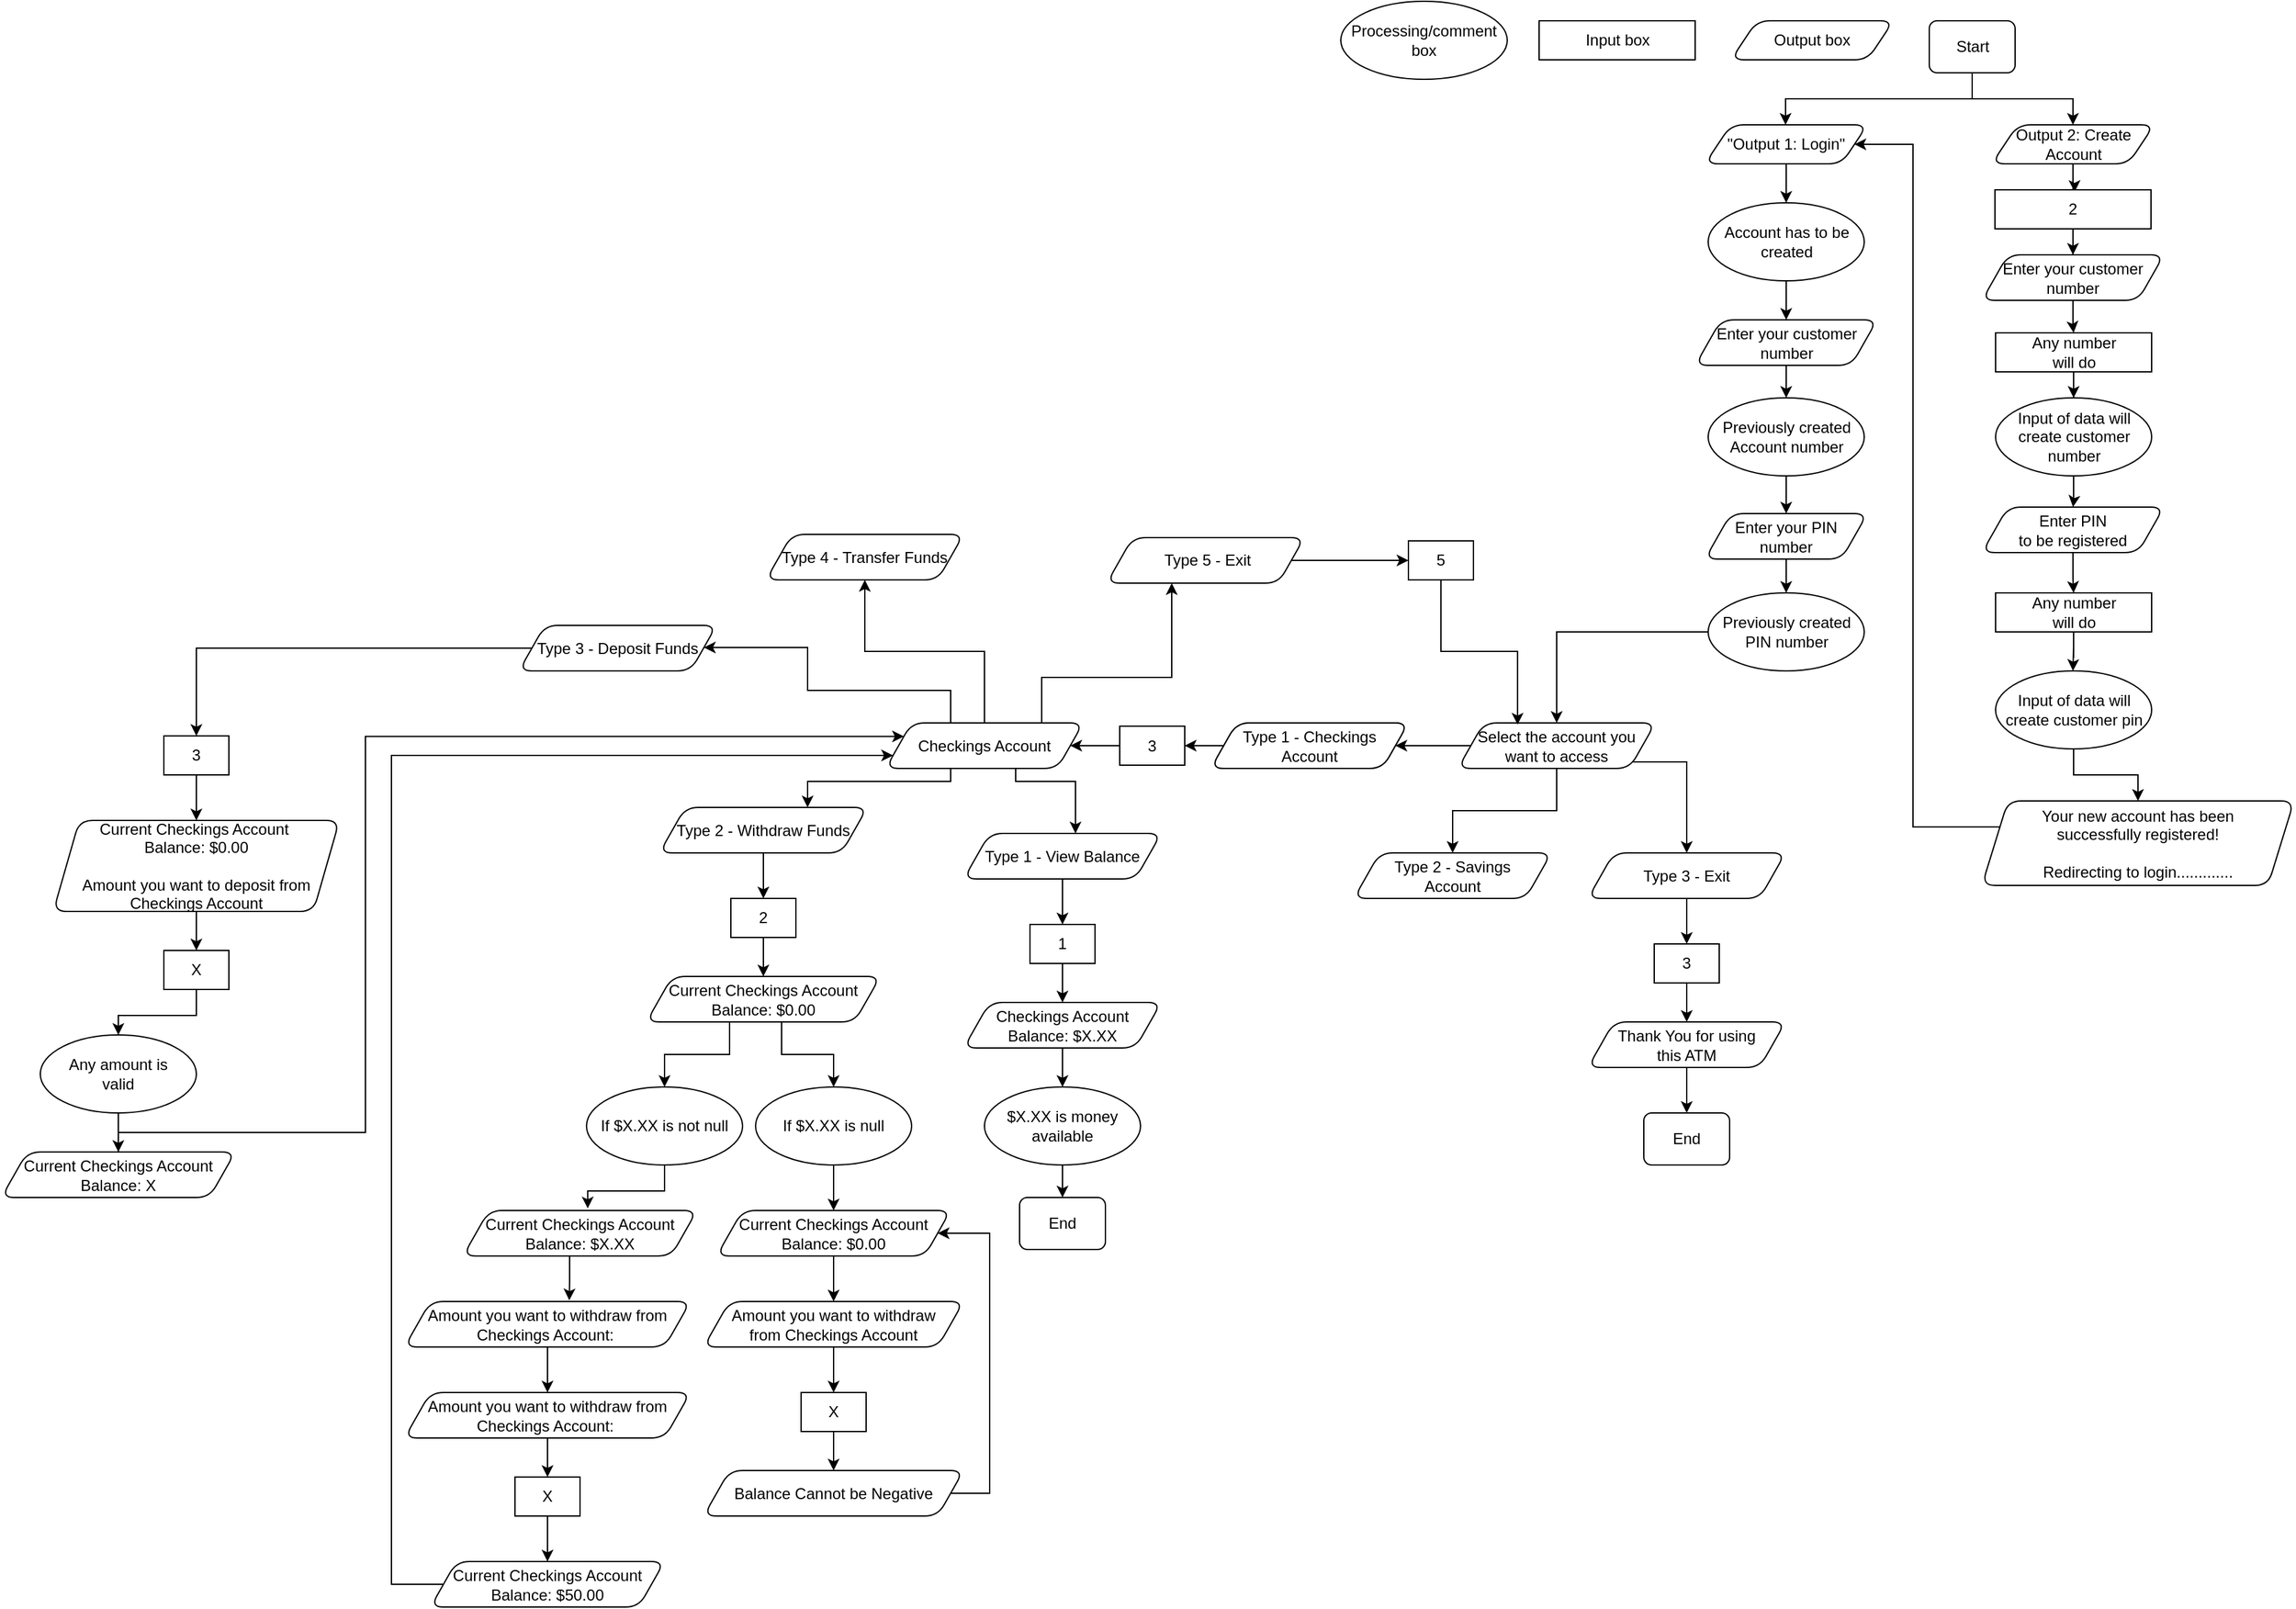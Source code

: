 <mxfile version="20.1.1" type="github">
  <diagram id="PVZnReJb8n95HXbe6FDD" name="Page-1">
    <mxGraphModel dx="1597" dy="855" grid="1" gridSize="10" guides="1" tooltips="1" connect="1" arrows="1" fold="1" page="1" pageScale="1" pageWidth="4681" pageHeight="3300" math="0" shadow="0">
      <root>
        <mxCell id="0" />
        <mxCell id="1" parent="0" />
        <mxCell id="Zx9jNWDYJmhsIeQJABpq-4" value="" style="edgeStyle=orthogonalEdgeStyle;rounded=0;orthogonalLoop=1;jettySize=auto;html=1;" edge="1" parent="1" source="Zx9jNWDYJmhsIeQJABpq-1" target="Zx9jNWDYJmhsIeQJABpq-2">
          <mxGeometry relative="1" as="geometry">
            <Array as="points">
              <mxPoint x="2446" y="155" />
              <mxPoint x="2302" y="155" />
            </Array>
          </mxGeometry>
        </mxCell>
        <mxCell id="Zx9jNWDYJmhsIeQJABpq-8" style="edgeStyle=orthogonalEdgeStyle;rounded=0;orthogonalLoop=1;jettySize=auto;html=1;entryX=0.5;entryY=0;entryDx=0;entryDy=0;" edge="1" parent="1" source="Zx9jNWDYJmhsIeQJABpq-1" target="Zx9jNWDYJmhsIeQJABpq-5">
          <mxGeometry relative="1" as="geometry" />
        </mxCell>
        <mxCell id="Zx9jNWDYJmhsIeQJABpq-1" value="Start" style="rounded=1;whiteSpace=wrap;html=1;" vertex="1" parent="1">
          <mxGeometry x="2412.5" y="95" width="66" height="40" as="geometry" />
        </mxCell>
        <mxCell id="Zx9jNWDYJmhsIeQJABpq-40" style="edgeStyle=orthogonalEdgeStyle;rounded=0;orthogonalLoop=1;jettySize=auto;html=1;" edge="1" parent="1" source="Zx9jNWDYJmhsIeQJABpq-2" target="Zx9jNWDYJmhsIeQJABpq-39">
          <mxGeometry relative="1" as="geometry" />
        </mxCell>
        <mxCell id="Zx9jNWDYJmhsIeQJABpq-2" value="&quot;Output 1: Login&quot;" style="shape=parallelogram;perimeter=parallelogramPerimeter;whiteSpace=wrap;html=1;fixedSize=1;rounded=1;" vertex="1" parent="1">
          <mxGeometry x="2240" y="175" width="125" height="30" as="geometry" />
        </mxCell>
        <mxCell id="Zx9jNWDYJmhsIeQJABpq-35" style="edgeStyle=orthogonalEdgeStyle;rounded=0;orthogonalLoop=1;jettySize=auto;html=1;entryX=0.511;entryY=0.054;entryDx=0;entryDy=0;entryPerimeter=0;" edge="1" parent="1" source="Zx9jNWDYJmhsIeQJABpq-5" target="Zx9jNWDYJmhsIeQJABpq-9">
          <mxGeometry relative="1" as="geometry" />
        </mxCell>
        <mxCell id="Zx9jNWDYJmhsIeQJABpq-5" value="Output 2: Create Account" style="shape=parallelogram;perimeter=parallelogramPerimeter;whiteSpace=wrap;html=1;fixedSize=1;rounded=1;" vertex="1" parent="1">
          <mxGeometry x="2460.5" y="175" width="125" height="30" as="geometry" />
        </mxCell>
        <mxCell id="Zx9jNWDYJmhsIeQJABpq-14" value="" style="edgeStyle=orthogonalEdgeStyle;rounded=0;orthogonalLoop=1;jettySize=auto;html=1;" edge="1" parent="1" source="Zx9jNWDYJmhsIeQJABpq-9" target="Zx9jNWDYJmhsIeQJABpq-13">
          <mxGeometry relative="1" as="geometry" />
        </mxCell>
        <mxCell id="Zx9jNWDYJmhsIeQJABpq-9" value="2" style="shape=rectangle;perimeter=retanglePerimeter;whiteSpace=wrap;html=1;fixedSize=1;sketch=0;rounded=0;shadow=0;direction=east;" vertex="1" parent="1">
          <mxGeometry x="2463" y="225" width="120" height="30" as="geometry" />
        </mxCell>
        <mxCell id="Zx9jNWDYJmhsIeQJABpq-16" value="" style="edgeStyle=orthogonalEdgeStyle;rounded=0;orthogonalLoop=1;jettySize=auto;html=1;" edge="1" parent="1" source="Zx9jNWDYJmhsIeQJABpq-13" target="Zx9jNWDYJmhsIeQJABpq-15">
          <mxGeometry relative="1" as="geometry" />
        </mxCell>
        <mxCell id="Zx9jNWDYJmhsIeQJABpq-13" value="Enter your customer number" style="shape=parallelogram;perimeter=parallelogramPerimeter;whiteSpace=wrap;html=1;fixedSize=1;rounded=1;" vertex="1" parent="1">
          <mxGeometry x="2453" y="275" width="140" height="35" as="geometry" />
        </mxCell>
        <mxCell id="Zx9jNWDYJmhsIeQJABpq-23" value="" style="edgeStyle=orthogonalEdgeStyle;rounded=0;orthogonalLoop=1;jettySize=auto;html=1;" edge="1" parent="1" source="Zx9jNWDYJmhsIeQJABpq-15" target="Zx9jNWDYJmhsIeQJABpq-22">
          <mxGeometry relative="1" as="geometry" />
        </mxCell>
        <mxCell id="Zx9jNWDYJmhsIeQJABpq-15" value="Any number &lt;br&gt;will do" style="shape=rectangle;perimeter=rectanglePerimeter;whiteSpace=wrap;html=1;fixedSize=1;" vertex="1" parent="1">
          <mxGeometry x="2463.5" y="335" width="120" height="30" as="geometry" />
        </mxCell>
        <mxCell id="Zx9jNWDYJmhsIeQJABpq-26" style="edgeStyle=orthogonalEdgeStyle;rounded=0;orthogonalLoop=1;jettySize=auto;html=1;entryX=0.5;entryY=0;entryDx=0;entryDy=0;" edge="1" parent="1" source="Zx9jNWDYJmhsIeQJABpq-22" target="Zx9jNWDYJmhsIeQJABpq-25">
          <mxGeometry relative="1" as="geometry" />
        </mxCell>
        <mxCell id="Zx9jNWDYJmhsIeQJABpq-22" value="Input of data will create customer number" style="ellipse;whiteSpace=wrap;html=1;" vertex="1" parent="1">
          <mxGeometry x="2463.5" y="385" width="120" height="60" as="geometry" />
        </mxCell>
        <mxCell id="Zx9jNWDYJmhsIeQJABpq-30" style="edgeStyle=orthogonalEdgeStyle;rounded=0;orthogonalLoop=1;jettySize=auto;html=1;entryX=0.5;entryY=0;entryDx=0;entryDy=0;" edge="1" parent="1" source="Zx9jNWDYJmhsIeQJABpq-25" target="Zx9jNWDYJmhsIeQJABpq-29">
          <mxGeometry relative="1" as="geometry" />
        </mxCell>
        <mxCell id="Zx9jNWDYJmhsIeQJABpq-25" value="Enter PIN &lt;br&gt;to be registered" style="shape=parallelogram;perimeter=parallelogramPerimeter;whiteSpace=wrap;html=1;fixedSize=1;rounded=1;" vertex="1" parent="1">
          <mxGeometry x="2453" y="469" width="140" height="35" as="geometry" />
        </mxCell>
        <mxCell id="Zx9jNWDYJmhsIeQJABpq-37" value="" style="edgeStyle=orthogonalEdgeStyle;rounded=0;orthogonalLoop=1;jettySize=auto;html=1;" edge="1" parent="1" source="Zx9jNWDYJmhsIeQJABpq-27" target="Zx9jNWDYJmhsIeQJABpq-36">
          <mxGeometry relative="1" as="geometry" />
        </mxCell>
        <mxCell id="Zx9jNWDYJmhsIeQJABpq-27" value="Input of data will create customer pin" style="ellipse;whiteSpace=wrap;html=1;" vertex="1" parent="1">
          <mxGeometry x="2463.5" y="595" width="120" height="60" as="geometry" />
        </mxCell>
        <mxCell id="Zx9jNWDYJmhsIeQJABpq-31" style="edgeStyle=orthogonalEdgeStyle;rounded=0;orthogonalLoop=1;jettySize=auto;html=1;entryX=0.5;entryY=0;entryDx=0;entryDy=0;" edge="1" parent="1" source="Zx9jNWDYJmhsIeQJABpq-29">
          <mxGeometry relative="1" as="geometry">
            <mxPoint x="2523" y="595" as="targetPoint" />
          </mxGeometry>
        </mxCell>
        <mxCell id="Zx9jNWDYJmhsIeQJABpq-29" value="Any number &lt;br&gt;will do" style="shape=rectangle;perimeter=rectanglePerimeter;whiteSpace=wrap;html=1;fixedSize=1;" vertex="1" parent="1">
          <mxGeometry x="2463.5" y="535" width="120" height="30" as="geometry" />
        </mxCell>
        <mxCell id="Zx9jNWDYJmhsIeQJABpq-38" style="edgeStyle=orthogonalEdgeStyle;rounded=0;orthogonalLoop=1;jettySize=auto;html=1;entryX=1;entryY=0.5;entryDx=0;entryDy=0;" edge="1" parent="1" source="Zx9jNWDYJmhsIeQJABpq-36" target="Zx9jNWDYJmhsIeQJABpq-2">
          <mxGeometry relative="1" as="geometry">
            <Array as="points">
              <mxPoint x="2400" y="715" />
              <mxPoint x="2400" y="190" />
            </Array>
          </mxGeometry>
        </mxCell>
        <mxCell id="Zx9jNWDYJmhsIeQJABpq-36" value="Your new account has been &lt;br&gt;successfully registered!&lt;br&gt;&lt;br&gt;Redirecting to login............." style="shape=parallelogram;perimeter=parallelogramPerimeter;whiteSpace=wrap;html=1;fixedSize=1;rounded=1;" vertex="1" parent="1">
          <mxGeometry x="2453" y="695" width="240" height="65" as="geometry" />
        </mxCell>
        <mxCell id="Zx9jNWDYJmhsIeQJABpq-43" style="edgeStyle=orthogonalEdgeStyle;rounded=0;orthogonalLoop=1;jettySize=auto;html=1;entryX=0.5;entryY=0;entryDx=0;entryDy=0;" edge="1" parent="1" source="Zx9jNWDYJmhsIeQJABpq-39" target="Zx9jNWDYJmhsIeQJABpq-44">
          <mxGeometry relative="1" as="geometry">
            <mxPoint x="2302.5" y="325" as="targetPoint" />
          </mxGeometry>
        </mxCell>
        <mxCell id="Zx9jNWDYJmhsIeQJABpq-39" value="Account has to be created" style="ellipse;whiteSpace=wrap;html=1;" vertex="1" parent="1">
          <mxGeometry x="2242.5" y="235" width="120" height="60" as="geometry" />
        </mxCell>
        <mxCell id="Zx9jNWDYJmhsIeQJABpq-51" style="edgeStyle=orthogonalEdgeStyle;rounded=0;orthogonalLoop=1;jettySize=auto;html=1;" edge="1" parent="1" source="Zx9jNWDYJmhsIeQJABpq-44" target="Zx9jNWDYJmhsIeQJABpq-50">
          <mxGeometry relative="1" as="geometry" />
        </mxCell>
        <mxCell id="Zx9jNWDYJmhsIeQJABpq-44" value="Enter your customer number" style="shape=parallelogram;perimeter=parallelogramPerimeter;whiteSpace=wrap;html=1;fixedSize=1;rounded=1;" vertex="1" parent="1">
          <mxGeometry x="2232.5" y="325" width="140" height="35" as="geometry" />
        </mxCell>
        <mxCell id="Zx9jNWDYJmhsIeQJABpq-47" value="Output box" style="shape=parallelogram;perimeter=parallelogramPerimeter;whiteSpace=wrap;html=1;fixedSize=1;rounded=1;" vertex="1" parent="1">
          <mxGeometry x="2260" y="95" width="125" height="30" as="geometry" />
        </mxCell>
        <mxCell id="Zx9jNWDYJmhsIeQJABpq-48" value="Input box" style="shape=rectangle;perimeter=rectanglePerimeter;whiteSpace=wrap;html=1;fixedSize=1;" vertex="1" parent="1">
          <mxGeometry x="2112.5" y="95" width="120" height="30" as="geometry" />
        </mxCell>
        <mxCell id="Zx9jNWDYJmhsIeQJABpq-49" value="Processing/comment box" style="ellipse;whiteSpace=wrap;html=1;" vertex="1" parent="1">
          <mxGeometry x="1960" y="80" width="128" height="60" as="geometry" />
        </mxCell>
        <mxCell id="Zx9jNWDYJmhsIeQJABpq-53" style="edgeStyle=orthogonalEdgeStyle;rounded=0;orthogonalLoop=1;jettySize=auto;html=1;entryX=0.5;entryY=0;entryDx=0;entryDy=0;" edge="1" parent="1" source="Zx9jNWDYJmhsIeQJABpq-50" target="Zx9jNWDYJmhsIeQJABpq-52">
          <mxGeometry relative="1" as="geometry" />
        </mxCell>
        <mxCell id="Zx9jNWDYJmhsIeQJABpq-50" value="Previously created Account number" style="ellipse;whiteSpace=wrap;html=1;" vertex="1" parent="1">
          <mxGeometry x="2242.5" y="385" width="120" height="60" as="geometry" />
        </mxCell>
        <mxCell id="Zx9jNWDYJmhsIeQJABpq-55" style="edgeStyle=orthogonalEdgeStyle;rounded=0;orthogonalLoop=1;jettySize=auto;html=1;entryX=0.5;entryY=0;entryDx=0;entryDy=0;" edge="1" parent="1" source="Zx9jNWDYJmhsIeQJABpq-52" target="Zx9jNWDYJmhsIeQJABpq-54">
          <mxGeometry relative="1" as="geometry" />
        </mxCell>
        <mxCell id="Zx9jNWDYJmhsIeQJABpq-52" value="Enter your PIN &lt;br&gt;number" style="shape=parallelogram;perimeter=parallelogramPerimeter;whiteSpace=wrap;html=1;fixedSize=1;rounded=1;" vertex="1" parent="1">
          <mxGeometry x="2240" y="474" width="125" height="35" as="geometry" />
        </mxCell>
        <mxCell id="Zx9jNWDYJmhsIeQJABpq-60" style="edgeStyle=orthogonalEdgeStyle;rounded=0;orthogonalLoop=1;jettySize=auto;html=1;entryX=0.5;entryY=0;entryDx=0;entryDy=0;" edge="1" parent="1" source="Zx9jNWDYJmhsIeQJABpq-54" target="Zx9jNWDYJmhsIeQJABpq-59">
          <mxGeometry relative="1" as="geometry" />
        </mxCell>
        <mxCell id="Zx9jNWDYJmhsIeQJABpq-54" value="Previously created PIN number" style="ellipse;whiteSpace=wrap;html=1;" vertex="1" parent="1">
          <mxGeometry x="2242.5" y="535" width="120" height="60" as="geometry" />
        </mxCell>
        <mxCell id="Zx9jNWDYJmhsIeQJABpq-62" style="edgeStyle=orthogonalEdgeStyle;rounded=0;orthogonalLoop=1;jettySize=auto;html=1;" edge="1" parent="1" source="Zx9jNWDYJmhsIeQJABpq-59" target="Zx9jNWDYJmhsIeQJABpq-61">
          <mxGeometry relative="1" as="geometry" />
        </mxCell>
        <mxCell id="Zx9jNWDYJmhsIeQJABpq-64" style="edgeStyle=orthogonalEdgeStyle;rounded=0;orthogonalLoop=1;jettySize=auto;html=1;entryX=0.5;entryY=0;entryDx=0;entryDy=0;" edge="1" parent="1" source="Zx9jNWDYJmhsIeQJABpq-59" target="Zx9jNWDYJmhsIeQJABpq-63">
          <mxGeometry relative="1" as="geometry" />
        </mxCell>
        <mxCell id="Zx9jNWDYJmhsIeQJABpq-66" style="edgeStyle=orthogonalEdgeStyle;rounded=0;orthogonalLoop=1;jettySize=auto;html=1;entryX=0.5;entryY=0;entryDx=0;entryDy=0;" edge="1" parent="1" source="Zx9jNWDYJmhsIeQJABpq-59" target="Zx9jNWDYJmhsIeQJABpq-65">
          <mxGeometry relative="1" as="geometry">
            <Array as="points">
              <mxPoint x="2226" y="665" />
            </Array>
          </mxGeometry>
        </mxCell>
        <mxCell id="Zx9jNWDYJmhsIeQJABpq-59" value="Select the account you want to access" style="shape=parallelogram;perimeter=parallelogramPerimeter;whiteSpace=wrap;html=1;fixedSize=1;rounded=1;" vertex="1" parent="1">
          <mxGeometry x="2050" y="635" width="152" height="35" as="geometry" />
        </mxCell>
        <mxCell id="Zx9jNWDYJmhsIeQJABpq-77" style="edgeStyle=orthogonalEdgeStyle;rounded=0;orthogonalLoop=1;jettySize=auto;html=1;entryX=1;entryY=0.5;entryDx=0;entryDy=0;" edge="1" parent="1" source="Zx9jNWDYJmhsIeQJABpq-61" target="Zx9jNWDYJmhsIeQJABpq-76">
          <mxGeometry relative="1" as="geometry" />
        </mxCell>
        <mxCell id="Zx9jNWDYJmhsIeQJABpq-61" value="Type 1 - Checkings &lt;br&gt;Account" style="shape=parallelogram;perimeter=parallelogramPerimeter;whiteSpace=wrap;html=1;fixedSize=1;rounded=1;" vertex="1" parent="1">
          <mxGeometry x="1860" y="635" width="152" height="35" as="geometry" />
        </mxCell>
        <mxCell id="Zx9jNWDYJmhsIeQJABpq-63" value="Type 2 - Savings &lt;br&gt;Account" style="shape=parallelogram;perimeter=parallelogramPerimeter;whiteSpace=wrap;html=1;fixedSize=1;rounded=1;" vertex="1" parent="1">
          <mxGeometry x="1970" y="735" width="152" height="35" as="geometry" />
        </mxCell>
        <mxCell id="Zx9jNWDYJmhsIeQJABpq-71" style="edgeStyle=orthogonalEdgeStyle;rounded=0;orthogonalLoop=1;jettySize=auto;html=1;entryX=0.5;entryY=0;entryDx=0;entryDy=0;" edge="1" parent="1" source="Zx9jNWDYJmhsIeQJABpq-65" target="Zx9jNWDYJmhsIeQJABpq-70">
          <mxGeometry relative="1" as="geometry" />
        </mxCell>
        <mxCell id="Zx9jNWDYJmhsIeQJABpq-65" value="Type 3 - Exit" style="shape=parallelogram;perimeter=parallelogramPerimeter;whiteSpace=wrap;html=1;fixedSize=1;rounded=1;" vertex="1" parent="1">
          <mxGeometry x="2150" y="735" width="152" height="35" as="geometry" />
        </mxCell>
        <mxCell id="Zx9jNWDYJmhsIeQJABpq-73" style="edgeStyle=orthogonalEdgeStyle;rounded=0;orthogonalLoop=1;jettySize=auto;html=1;entryX=0.5;entryY=0;entryDx=0;entryDy=0;" edge="1" parent="1" source="Zx9jNWDYJmhsIeQJABpq-70" target="Zx9jNWDYJmhsIeQJABpq-72">
          <mxGeometry relative="1" as="geometry" />
        </mxCell>
        <mxCell id="Zx9jNWDYJmhsIeQJABpq-70" value="3" style="shape=rectangle;perimeter=rectanglePerimeter;whiteSpace=wrap;html=1;fixedSize=1;" vertex="1" parent="1">
          <mxGeometry x="2201" y="805" width="50" height="30" as="geometry" />
        </mxCell>
        <mxCell id="Zx9jNWDYJmhsIeQJABpq-75" style="edgeStyle=orthogonalEdgeStyle;rounded=0;orthogonalLoop=1;jettySize=auto;html=1;entryX=0.5;entryY=0;entryDx=0;entryDy=0;" edge="1" parent="1" source="Zx9jNWDYJmhsIeQJABpq-72" target="Zx9jNWDYJmhsIeQJABpq-74">
          <mxGeometry relative="1" as="geometry" />
        </mxCell>
        <mxCell id="Zx9jNWDYJmhsIeQJABpq-72" value="Thank You for using &lt;br&gt;this ATM" style="shape=parallelogram;perimeter=parallelogramPerimeter;whiteSpace=wrap;html=1;fixedSize=1;rounded=1;" vertex="1" parent="1">
          <mxGeometry x="2150" y="865" width="152" height="35" as="geometry" />
        </mxCell>
        <mxCell id="Zx9jNWDYJmhsIeQJABpq-74" value="End" style="rounded=1;whiteSpace=wrap;html=1;" vertex="1" parent="1">
          <mxGeometry x="2193" y="935" width="66" height="40" as="geometry" />
        </mxCell>
        <mxCell id="Zx9jNWDYJmhsIeQJABpq-80" style="edgeStyle=orthogonalEdgeStyle;rounded=0;orthogonalLoop=1;jettySize=auto;html=1;entryX=1;entryY=0.5;entryDx=0;entryDy=0;" edge="1" parent="1" source="Zx9jNWDYJmhsIeQJABpq-76" target="Zx9jNWDYJmhsIeQJABpq-79">
          <mxGeometry relative="1" as="geometry" />
        </mxCell>
        <mxCell id="Zx9jNWDYJmhsIeQJABpq-76" value="3" style="shape=rectangle;perimeter=rectanglePerimeter;whiteSpace=wrap;html=1;fixedSize=1;" vertex="1" parent="1">
          <mxGeometry x="1790" y="637.5" width="50" height="30" as="geometry" />
        </mxCell>
        <mxCell id="Zx9jNWDYJmhsIeQJABpq-78" value="Type 1 - Checkings &lt;br&gt;Account" style="shape=parallelogram;perimeter=parallelogramPerimeter;whiteSpace=wrap;html=1;fixedSize=1;rounded=1;" vertex="1" parent="1">
          <mxGeometry x="1860" y="635" width="152" height="35" as="geometry" />
        </mxCell>
        <mxCell id="Zx9jNWDYJmhsIeQJABpq-82" value="" style="edgeStyle=orthogonalEdgeStyle;rounded=0;orthogonalLoop=1;jettySize=auto;html=1;" edge="1" parent="1" source="Zx9jNWDYJmhsIeQJABpq-79" target="Zx9jNWDYJmhsIeQJABpq-81">
          <mxGeometry relative="1" as="geometry">
            <Array as="points">
              <mxPoint x="1710" y="680" />
              <mxPoint x="1756" y="680" />
            </Array>
          </mxGeometry>
        </mxCell>
        <mxCell id="Zx9jNWDYJmhsIeQJABpq-84" value="" style="edgeStyle=orthogonalEdgeStyle;rounded=0;orthogonalLoop=1;jettySize=auto;html=1;" edge="1" parent="1" source="Zx9jNWDYJmhsIeQJABpq-79" target="Zx9jNWDYJmhsIeQJABpq-83">
          <mxGeometry relative="1" as="geometry">
            <Array as="points">
              <mxPoint x="1660" y="680" />
              <mxPoint x="1550" y="680" />
            </Array>
          </mxGeometry>
        </mxCell>
        <mxCell id="Zx9jNWDYJmhsIeQJABpq-86" style="edgeStyle=orthogonalEdgeStyle;rounded=0;orthogonalLoop=1;jettySize=auto;html=1;" edge="1" parent="1" source="Zx9jNWDYJmhsIeQJABpq-79" target="Zx9jNWDYJmhsIeQJABpq-85">
          <mxGeometry relative="1" as="geometry">
            <Array as="points">
              <mxPoint x="1660" y="610" />
              <mxPoint x="1550" y="610" />
              <mxPoint x="1550" y="577" />
            </Array>
          </mxGeometry>
        </mxCell>
        <mxCell id="Zx9jNWDYJmhsIeQJABpq-90" style="edgeStyle=orthogonalEdgeStyle;rounded=0;orthogonalLoop=1;jettySize=auto;html=1;" edge="1" parent="1" source="Zx9jNWDYJmhsIeQJABpq-79" target="Zx9jNWDYJmhsIeQJABpq-89">
          <mxGeometry relative="1" as="geometry">
            <mxPoint x="1890" y="550" as="targetPoint" />
            <Array as="points">
              <mxPoint x="1730" y="600" />
              <mxPoint x="1830" y="600" />
            </Array>
          </mxGeometry>
        </mxCell>
        <mxCell id="Zx9jNWDYJmhsIeQJABpq-91" style="edgeStyle=orthogonalEdgeStyle;rounded=0;orthogonalLoop=1;jettySize=auto;html=1;" edge="1" parent="1" source="Zx9jNWDYJmhsIeQJABpq-79" target="Zx9jNWDYJmhsIeQJABpq-87">
          <mxGeometry relative="1" as="geometry" />
        </mxCell>
        <mxCell id="Zx9jNWDYJmhsIeQJABpq-79" value="Checkings Account" style="shape=parallelogram;perimeter=parallelogramPerimeter;whiteSpace=wrap;html=1;fixedSize=1;rounded=1;" vertex="1" parent="1">
          <mxGeometry x="1610" y="635" width="152" height="35" as="geometry" />
        </mxCell>
        <mxCell id="Zx9jNWDYJmhsIeQJABpq-96" style="edgeStyle=orthogonalEdgeStyle;rounded=0;orthogonalLoop=1;jettySize=auto;html=1;entryX=0.5;entryY=0;entryDx=0;entryDy=0;" edge="1" parent="1" source="Zx9jNWDYJmhsIeQJABpq-81" target="Zx9jNWDYJmhsIeQJABpq-95">
          <mxGeometry relative="1" as="geometry" />
        </mxCell>
        <mxCell id="Zx9jNWDYJmhsIeQJABpq-81" value="Type 1 - View Balance" style="shape=parallelogram;perimeter=parallelogramPerimeter;whiteSpace=wrap;html=1;fixedSize=1;rounded=1;" vertex="1" parent="1">
          <mxGeometry x="1670" y="720" width="152" height="35" as="geometry" />
        </mxCell>
        <mxCell id="Zx9jNWDYJmhsIeQJABpq-102" style="edgeStyle=orthogonalEdgeStyle;rounded=0;orthogonalLoop=1;jettySize=auto;html=1;entryX=0.5;entryY=0;entryDx=0;entryDy=0;" edge="1" parent="1" source="Zx9jNWDYJmhsIeQJABpq-83" target="Zx9jNWDYJmhsIeQJABpq-101">
          <mxGeometry relative="1" as="geometry" />
        </mxCell>
        <mxCell id="Zx9jNWDYJmhsIeQJABpq-83" value="Type 2 - Withdraw Funds" style="shape=parallelogram;perimeter=parallelogramPerimeter;whiteSpace=wrap;html=1;fixedSize=1;rounded=1;" vertex="1" parent="1">
          <mxGeometry x="1436" y="700" width="160" height="35" as="geometry" />
        </mxCell>
        <mxCell id="Zx9jNWDYJmhsIeQJABpq-122" style="edgeStyle=orthogonalEdgeStyle;rounded=0;orthogonalLoop=1;jettySize=auto;html=1;entryX=0.5;entryY=0;entryDx=0;entryDy=0;" edge="1" parent="1" source="Zx9jNWDYJmhsIeQJABpq-85" target="Zx9jNWDYJmhsIeQJABpq-121">
          <mxGeometry relative="1" as="geometry" />
        </mxCell>
        <mxCell id="Zx9jNWDYJmhsIeQJABpq-85" value="Type 3 - Deposit Funds" style="shape=parallelogram;perimeter=parallelogramPerimeter;whiteSpace=wrap;html=1;fixedSize=1;rounded=1;" vertex="1" parent="1">
          <mxGeometry x="1328" y="560" width="152" height="35" as="geometry" />
        </mxCell>
        <mxCell id="Zx9jNWDYJmhsIeQJABpq-87" value="Type 4 - Transfer Funds" style="shape=parallelogram;perimeter=parallelogramPerimeter;whiteSpace=wrap;html=1;fixedSize=1;rounded=1;" vertex="1" parent="1">
          <mxGeometry x="1518" y="490" width="152" height="35" as="geometry" />
        </mxCell>
        <mxCell id="Zx9jNWDYJmhsIeQJABpq-93" style="edgeStyle=orthogonalEdgeStyle;rounded=0;orthogonalLoop=1;jettySize=auto;html=1;entryX=0;entryY=0.5;entryDx=0;entryDy=0;" edge="1" parent="1" source="Zx9jNWDYJmhsIeQJABpq-89" target="Zx9jNWDYJmhsIeQJABpq-92">
          <mxGeometry relative="1" as="geometry" />
        </mxCell>
        <mxCell id="Zx9jNWDYJmhsIeQJABpq-89" value="&amp;nbsp;Type 5 - Exit" style="shape=parallelogram;perimeter=parallelogramPerimeter;whiteSpace=wrap;html=1;fixedSize=1;rounded=1;" vertex="1" parent="1">
          <mxGeometry x="1780" y="492.5" width="152" height="35" as="geometry" />
        </mxCell>
        <mxCell id="Zx9jNWDYJmhsIeQJABpq-94" style="edgeStyle=orthogonalEdgeStyle;rounded=0;orthogonalLoop=1;jettySize=auto;html=1;entryX=0.302;entryY=0.038;entryDx=0;entryDy=0;entryPerimeter=0;" edge="1" parent="1" source="Zx9jNWDYJmhsIeQJABpq-92" target="Zx9jNWDYJmhsIeQJABpq-59">
          <mxGeometry relative="1" as="geometry" />
        </mxCell>
        <mxCell id="Zx9jNWDYJmhsIeQJABpq-92" value="5" style="shape=rectangle;perimeter=rectanglePerimeter;whiteSpace=wrap;html=1;fixedSize=1;" vertex="1" parent="1">
          <mxGeometry x="2012" y="495" width="50" height="30" as="geometry" />
        </mxCell>
        <mxCell id="Zx9jNWDYJmhsIeQJABpq-98" style="edgeStyle=orthogonalEdgeStyle;rounded=0;orthogonalLoop=1;jettySize=auto;html=1;entryX=0.5;entryY=0;entryDx=0;entryDy=0;" edge="1" parent="1" source="Zx9jNWDYJmhsIeQJABpq-95" target="Zx9jNWDYJmhsIeQJABpq-97">
          <mxGeometry relative="1" as="geometry" />
        </mxCell>
        <mxCell id="Zx9jNWDYJmhsIeQJABpq-95" value="1" style="shape=rectangle;perimeter=rectanglePerimeter;whiteSpace=wrap;html=1;fixedSize=1;" vertex="1" parent="1">
          <mxGeometry x="1721" y="790" width="50" height="30" as="geometry" />
        </mxCell>
        <mxCell id="Zx9jNWDYJmhsIeQJABpq-100" style="edgeStyle=orthogonalEdgeStyle;rounded=0;orthogonalLoop=1;jettySize=auto;html=1;entryX=0.5;entryY=0;entryDx=0;entryDy=0;" edge="1" parent="1" source="Zx9jNWDYJmhsIeQJABpq-97" target="Zx9jNWDYJmhsIeQJABpq-99">
          <mxGeometry relative="1" as="geometry" />
        </mxCell>
        <mxCell id="Zx9jNWDYJmhsIeQJABpq-97" value="Checkings Account Balance: $X.XX" style="shape=parallelogram;perimeter=parallelogramPerimeter;whiteSpace=wrap;html=1;fixedSize=1;rounded=1;" vertex="1" parent="1">
          <mxGeometry x="1670" y="850" width="152" height="35" as="geometry" />
        </mxCell>
        <mxCell id="Zx9jNWDYJmhsIeQJABpq-108" style="edgeStyle=orthogonalEdgeStyle;rounded=0;orthogonalLoop=1;jettySize=auto;html=1;entryX=0.5;entryY=0;entryDx=0;entryDy=0;" edge="1" parent="1" source="Zx9jNWDYJmhsIeQJABpq-99" target="Zx9jNWDYJmhsIeQJABpq-107">
          <mxGeometry relative="1" as="geometry" />
        </mxCell>
        <mxCell id="Zx9jNWDYJmhsIeQJABpq-99" value="$X.XX is money available" style="ellipse;whiteSpace=wrap;html=1;" vertex="1" parent="1">
          <mxGeometry x="1686" y="915" width="120" height="60" as="geometry" />
        </mxCell>
        <mxCell id="Zx9jNWDYJmhsIeQJABpq-104" style="edgeStyle=orthogonalEdgeStyle;rounded=0;orthogonalLoop=1;jettySize=auto;html=1;entryX=0.5;entryY=0;entryDx=0;entryDy=0;" edge="1" parent="1" source="Zx9jNWDYJmhsIeQJABpq-101" target="Zx9jNWDYJmhsIeQJABpq-103">
          <mxGeometry relative="1" as="geometry" />
        </mxCell>
        <mxCell id="Zx9jNWDYJmhsIeQJABpq-101" value="2" style="shape=rectangle;perimeter=rectanglePerimeter;whiteSpace=wrap;html=1;fixedSize=1;" vertex="1" parent="1">
          <mxGeometry x="1491" y="770" width="50" height="30" as="geometry" />
        </mxCell>
        <mxCell id="Zx9jNWDYJmhsIeQJABpq-106" style="edgeStyle=orthogonalEdgeStyle;rounded=0;orthogonalLoop=1;jettySize=auto;html=1;entryX=0.5;entryY=0;entryDx=0;entryDy=0;" edge="1" parent="1" source="Zx9jNWDYJmhsIeQJABpq-103" target="Zx9jNWDYJmhsIeQJABpq-105">
          <mxGeometry relative="1" as="geometry">
            <Array as="points">
              <mxPoint x="1530" y="890" />
              <mxPoint x="1570" y="890" />
            </Array>
          </mxGeometry>
        </mxCell>
        <mxCell id="Zx9jNWDYJmhsIeQJABpq-123" style="edgeStyle=orthogonalEdgeStyle;rounded=0;orthogonalLoop=1;jettySize=auto;html=1;entryX=0.5;entryY=0;entryDx=0;entryDy=0;" edge="1" parent="1" source="Zx9jNWDYJmhsIeQJABpq-103" target="Zx9jNWDYJmhsIeQJABpq-133">
          <mxGeometry relative="1" as="geometry">
            <mxPoint x="1430" y="910" as="targetPoint" />
            <Array as="points">
              <mxPoint x="1490" y="890" />
              <mxPoint x="1440" y="890" />
            </Array>
          </mxGeometry>
        </mxCell>
        <mxCell id="Zx9jNWDYJmhsIeQJABpq-103" value="Current Checkings Account Balance: $0.00" style="shape=parallelogram;perimeter=parallelogramPerimeter;whiteSpace=wrap;html=1;fixedSize=1;rounded=1;" vertex="1" parent="1">
          <mxGeometry x="1426" y="830" width="180" height="35" as="geometry" />
        </mxCell>
        <mxCell id="Zx9jNWDYJmhsIeQJABpq-110" style="edgeStyle=orthogonalEdgeStyle;rounded=0;orthogonalLoop=1;jettySize=auto;html=1;entryX=0.5;entryY=0;entryDx=0;entryDy=0;" edge="1" parent="1" source="Zx9jNWDYJmhsIeQJABpq-105" target="Zx9jNWDYJmhsIeQJABpq-109">
          <mxGeometry relative="1" as="geometry" />
        </mxCell>
        <mxCell id="Zx9jNWDYJmhsIeQJABpq-105" value="If $X.XX is null" style="ellipse;whiteSpace=wrap;html=1;" vertex="1" parent="1">
          <mxGeometry x="1510" y="915" width="120" height="60" as="geometry" />
        </mxCell>
        <mxCell id="Zx9jNWDYJmhsIeQJABpq-107" value="End" style="rounded=1;whiteSpace=wrap;html=1;" vertex="1" parent="1">
          <mxGeometry x="1713" y="1000" width="66" height="40" as="geometry" />
        </mxCell>
        <mxCell id="Zx9jNWDYJmhsIeQJABpq-112" value="" style="edgeStyle=orthogonalEdgeStyle;rounded=0;orthogonalLoop=1;jettySize=auto;html=1;" edge="1" parent="1" source="Zx9jNWDYJmhsIeQJABpq-109" target="Zx9jNWDYJmhsIeQJABpq-111">
          <mxGeometry relative="1" as="geometry" />
        </mxCell>
        <mxCell id="Zx9jNWDYJmhsIeQJABpq-109" value="Current Checkings Account Balance: $0.00" style="shape=parallelogram;perimeter=parallelogramPerimeter;whiteSpace=wrap;html=1;fixedSize=1;rounded=1;" vertex="1" parent="1">
          <mxGeometry x="1480" y="1010" width="180" height="35" as="geometry" />
        </mxCell>
        <mxCell id="Zx9jNWDYJmhsIeQJABpq-114" style="edgeStyle=orthogonalEdgeStyle;rounded=0;orthogonalLoop=1;jettySize=auto;html=1;entryX=0.5;entryY=0;entryDx=0;entryDy=0;" edge="1" parent="1" source="Zx9jNWDYJmhsIeQJABpq-111" target="Zx9jNWDYJmhsIeQJABpq-113">
          <mxGeometry relative="1" as="geometry" />
        </mxCell>
        <mxCell id="Zx9jNWDYJmhsIeQJABpq-111" value="Amount you want to withdraw &lt;br&gt;from Checkings Account" style="shape=parallelogram;perimeter=parallelogramPerimeter;whiteSpace=wrap;html=1;fixedSize=1;rounded=1;" vertex="1" parent="1">
          <mxGeometry x="1470" y="1080" width="200" height="35" as="geometry" />
        </mxCell>
        <mxCell id="Zx9jNWDYJmhsIeQJABpq-117" style="edgeStyle=orthogonalEdgeStyle;rounded=0;orthogonalLoop=1;jettySize=auto;html=1;entryX=0.5;entryY=0;entryDx=0;entryDy=0;" edge="1" parent="1" source="Zx9jNWDYJmhsIeQJABpq-113" target="Zx9jNWDYJmhsIeQJABpq-118">
          <mxGeometry relative="1" as="geometry">
            <mxPoint x="1570" y="1205" as="targetPoint" />
          </mxGeometry>
        </mxCell>
        <mxCell id="Zx9jNWDYJmhsIeQJABpq-113" value="X" style="shape=rectangle;perimeter=rectanglePerimeter;whiteSpace=wrap;html=1;fixedSize=1;" vertex="1" parent="1">
          <mxGeometry x="1545" y="1150" width="50" height="30" as="geometry" />
        </mxCell>
        <mxCell id="Zx9jNWDYJmhsIeQJABpq-120" style="edgeStyle=orthogonalEdgeStyle;rounded=0;orthogonalLoop=1;jettySize=auto;html=1;" edge="1" parent="1" source="Zx9jNWDYJmhsIeQJABpq-118" target="Zx9jNWDYJmhsIeQJABpq-109">
          <mxGeometry relative="1" as="geometry">
            <Array as="points">
              <mxPoint x="1690" y="1227.5" />
              <mxPoint x="1690" y="1027.5" />
            </Array>
          </mxGeometry>
        </mxCell>
        <mxCell id="Zx9jNWDYJmhsIeQJABpq-118" value="Balance Cannot be Negative" style="shape=parallelogram;perimeter=parallelogramPerimeter;whiteSpace=wrap;html=1;fixedSize=1;rounded=1;" vertex="1" parent="1">
          <mxGeometry x="1470" y="1210" width="200" height="35" as="geometry" />
        </mxCell>
        <mxCell id="Zx9jNWDYJmhsIeQJABpq-125" style="edgeStyle=orthogonalEdgeStyle;rounded=0;orthogonalLoop=1;jettySize=auto;html=1;entryX=0.5;entryY=0;entryDx=0;entryDy=0;" edge="1" parent="1" source="Zx9jNWDYJmhsIeQJABpq-121" target="Zx9jNWDYJmhsIeQJABpq-124">
          <mxGeometry relative="1" as="geometry" />
        </mxCell>
        <mxCell id="Zx9jNWDYJmhsIeQJABpq-121" value="3" style="shape=rectangle;perimeter=rectanglePerimeter;whiteSpace=wrap;html=1;fixedSize=1;" vertex="1" parent="1">
          <mxGeometry x="1055" y="645" width="50" height="30" as="geometry" />
        </mxCell>
        <mxCell id="Zx9jNWDYJmhsIeQJABpq-127" style="edgeStyle=orthogonalEdgeStyle;rounded=0;orthogonalLoop=1;jettySize=auto;html=1;entryX=0.5;entryY=0;entryDx=0;entryDy=0;" edge="1" parent="1" source="Zx9jNWDYJmhsIeQJABpq-124" target="Zx9jNWDYJmhsIeQJABpq-126">
          <mxGeometry relative="1" as="geometry" />
        </mxCell>
        <mxCell id="Zx9jNWDYJmhsIeQJABpq-124" value="&lt;div&gt;Current Checkings Account&amp;nbsp;&lt;/div&gt;&lt;div&gt;Balance: $0.00&lt;/div&gt;&lt;div&gt;&lt;br&gt;&lt;/div&gt;&lt;div&gt;Amount you want to deposit from Checkings Account&lt;/div&gt;" style="shape=parallelogram;perimeter=parallelogramPerimeter;whiteSpace=wrap;html=1;fixedSize=1;rounded=1;" vertex="1" parent="1">
          <mxGeometry x="970" y="710" width="220" height="70" as="geometry" />
        </mxCell>
        <mxCell id="Zx9jNWDYJmhsIeQJABpq-129" style="edgeStyle=orthogonalEdgeStyle;rounded=0;orthogonalLoop=1;jettySize=auto;html=1;entryX=0.5;entryY=0;entryDx=0;entryDy=0;" edge="1" parent="1" source="Zx9jNWDYJmhsIeQJABpq-126" target="Zx9jNWDYJmhsIeQJABpq-128">
          <mxGeometry relative="1" as="geometry">
            <Array as="points">
              <mxPoint x="1080" y="860" />
              <mxPoint x="1020" y="860" />
            </Array>
          </mxGeometry>
        </mxCell>
        <mxCell id="Zx9jNWDYJmhsIeQJABpq-126" value="X" style="shape=rectangle;perimeter=rectanglePerimeter;whiteSpace=wrap;html=1;fixedSize=1;" vertex="1" parent="1">
          <mxGeometry x="1055" y="810" width="50" height="30" as="geometry" />
        </mxCell>
        <mxCell id="Zx9jNWDYJmhsIeQJABpq-131" style="edgeStyle=orthogonalEdgeStyle;rounded=0;orthogonalLoop=1;jettySize=auto;html=1;entryX=0.5;entryY=0;entryDx=0;entryDy=0;" edge="1" parent="1" source="Zx9jNWDYJmhsIeQJABpq-128" target="Zx9jNWDYJmhsIeQJABpq-130">
          <mxGeometry relative="1" as="geometry" />
        </mxCell>
        <mxCell id="Zx9jNWDYJmhsIeQJABpq-128" value="Any amount is &lt;br&gt;valid" style="ellipse;whiteSpace=wrap;html=1;" vertex="1" parent="1">
          <mxGeometry x="960" y="875" width="120" height="60" as="geometry" />
        </mxCell>
        <mxCell id="Zx9jNWDYJmhsIeQJABpq-132" style="edgeStyle=orthogonalEdgeStyle;rounded=0;orthogonalLoop=1;jettySize=auto;html=1;entryX=0;entryY=0.25;entryDx=0;entryDy=0;" edge="1" parent="1" source="Zx9jNWDYJmhsIeQJABpq-130" target="Zx9jNWDYJmhsIeQJABpq-79">
          <mxGeometry relative="1" as="geometry">
            <Array as="points">
              <mxPoint x="1020" y="950" />
              <mxPoint x="1210" y="950" />
              <mxPoint x="1210" y="645" />
            </Array>
          </mxGeometry>
        </mxCell>
        <mxCell id="Zx9jNWDYJmhsIeQJABpq-130" value="Current Checkings Account Balance: X" style="shape=parallelogram;perimeter=parallelogramPerimeter;whiteSpace=wrap;html=1;fixedSize=1;rounded=1;" vertex="1" parent="1">
          <mxGeometry x="930" y="965" width="180" height="35" as="geometry" />
        </mxCell>
        <mxCell id="Zx9jNWDYJmhsIeQJABpq-135" style="edgeStyle=orthogonalEdgeStyle;rounded=0;orthogonalLoop=1;jettySize=auto;html=1;entryX=0.533;entryY=-0.045;entryDx=0;entryDy=0;entryPerimeter=0;" edge="1" parent="1" source="Zx9jNWDYJmhsIeQJABpq-133" target="Zx9jNWDYJmhsIeQJABpq-134">
          <mxGeometry relative="1" as="geometry" />
        </mxCell>
        <mxCell id="Zx9jNWDYJmhsIeQJABpq-133" value="If $X.XX is not null" style="ellipse;whiteSpace=wrap;html=1;" vertex="1" parent="1">
          <mxGeometry x="1380" y="915" width="120" height="60" as="geometry" />
        </mxCell>
        <mxCell id="Zx9jNWDYJmhsIeQJABpq-137" style="edgeStyle=orthogonalEdgeStyle;rounded=0;orthogonalLoop=1;jettySize=auto;html=1;entryX=0.576;entryY=-0.026;entryDx=0;entryDy=0;entryPerimeter=0;" edge="1" parent="1" source="Zx9jNWDYJmhsIeQJABpq-134" target="Zx9jNWDYJmhsIeQJABpq-136">
          <mxGeometry relative="1" as="geometry">
            <Array as="points">
              <mxPoint x="1367" y="1065" />
              <mxPoint x="1367" y="1065" />
            </Array>
          </mxGeometry>
        </mxCell>
        <mxCell id="Zx9jNWDYJmhsIeQJABpq-134" value="Current Checkings Account Balance: $X.XX" style="shape=parallelogram;perimeter=parallelogramPerimeter;whiteSpace=wrap;html=1;fixedSize=1;rounded=1;" vertex="1" parent="1">
          <mxGeometry x="1285" y="1010" width="180" height="35" as="geometry" />
        </mxCell>
        <mxCell id="Zx9jNWDYJmhsIeQJABpq-141" style="edgeStyle=orthogonalEdgeStyle;rounded=0;orthogonalLoop=1;jettySize=auto;html=1;entryX=0.5;entryY=0;entryDx=0;entryDy=0;" edge="1" parent="1" source="Zx9jNWDYJmhsIeQJABpq-136" target="Zx9jNWDYJmhsIeQJABpq-142">
          <mxGeometry relative="1" as="geometry">
            <mxPoint x="1355" y="1150" as="targetPoint" />
            <Array as="points">
              <mxPoint x="1350" y="1130" />
              <mxPoint x="1350" y="1130" />
            </Array>
          </mxGeometry>
        </mxCell>
        <mxCell id="Zx9jNWDYJmhsIeQJABpq-136" value="Amount you want to withdraw from Checkings Account:&amp;nbsp;" style="shape=parallelogram;perimeter=parallelogramPerimeter;whiteSpace=wrap;html=1;fixedSize=1;rounded=1;" vertex="1" parent="1">
          <mxGeometry x="1240" y="1080" width="220" height="35" as="geometry" />
        </mxCell>
        <mxCell id="Zx9jNWDYJmhsIeQJABpq-144" style="edgeStyle=orthogonalEdgeStyle;rounded=0;orthogonalLoop=1;jettySize=auto;html=1;entryX=0.5;entryY=0;entryDx=0;entryDy=0;" edge="1" parent="1" source="Zx9jNWDYJmhsIeQJABpq-142" target="Zx9jNWDYJmhsIeQJABpq-143">
          <mxGeometry relative="1" as="geometry" />
        </mxCell>
        <mxCell id="Zx9jNWDYJmhsIeQJABpq-142" value="Amount you want to withdraw from Checkings Account:&amp;nbsp;" style="shape=parallelogram;perimeter=parallelogramPerimeter;whiteSpace=wrap;html=1;fixedSize=1;rounded=1;" vertex="1" parent="1">
          <mxGeometry x="1240" y="1150" width="220" height="35" as="geometry" />
        </mxCell>
        <mxCell id="Zx9jNWDYJmhsIeQJABpq-146" style="edgeStyle=orthogonalEdgeStyle;rounded=0;orthogonalLoop=1;jettySize=auto;html=1;entryX=0.5;entryY=0;entryDx=0;entryDy=0;" edge="1" parent="1" source="Zx9jNWDYJmhsIeQJABpq-143" target="Zx9jNWDYJmhsIeQJABpq-145">
          <mxGeometry relative="1" as="geometry">
            <Array as="points" />
          </mxGeometry>
        </mxCell>
        <mxCell id="Zx9jNWDYJmhsIeQJABpq-143" value="X" style="shape=rectangle;perimeter=rectanglePerimeter;whiteSpace=wrap;html=1;fixedSize=1;" vertex="1" parent="1">
          <mxGeometry x="1325" y="1215" width="50" height="30" as="geometry" />
        </mxCell>
        <mxCell id="Zx9jNWDYJmhsIeQJABpq-147" style="edgeStyle=orthogonalEdgeStyle;rounded=0;orthogonalLoop=1;jettySize=auto;html=1;" edge="1" parent="1" source="Zx9jNWDYJmhsIeQJABpq-145" target="Zx9jNWDYJmhsIeQJABpq-79">
          <mxGeometry relative="1" as="geometry">
            <Array as="points">
              <mxPoint x="1230" y="1297" />
              <mxPoint x="1230" y="660" />
            </Array>
          </mxGeometry>
        </mxCell>
        <mxCell id="Zx9jNWDYJmhsIeQJABpq-145" value="Current Checkings Account &lt;br&gt;Balance: $50.00" style="shape=parallelogram;perimeter=parallelogramPerimeter;whiteSpace=wrap;html=1;fixedSize=1;rounded=1;" vertex="1" parent="1">
          <mxGeometry x="1260" y="1280" width="180" height="35" as="geometry" />
        </mxCell>
      </root>
    </mxGraphModel>
  </diagram>
</mxfile>
